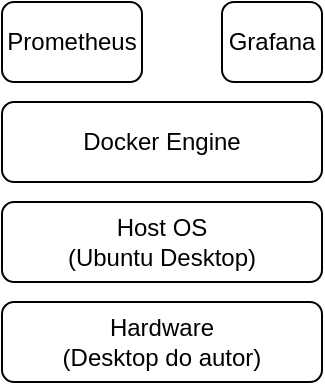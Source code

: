 <mxfile version="28.0.9">
  <diagram name="Page-1" id="qWtlDdQ_t1fBnjkW_Zxo">
    <mxGraphModel dx="786" dy="711" grid="1" gridSize="10" guides="1" tooltips="1" connect="1" arrows="1" fold="1" page="1" pageScale="1" pageWidth="827" pageHeight="1169" math="0" shadow="0">
      <root>
        <mxCell id="0" />
        <mxCell id="1" parent="0" />
        <mxCell id="is5yBYUkAZ2dMtjzCGNo-1" value="Hardware&lt;br&gt;(Desktop do autor)" style="rounded=1;whiteSpace=wrap;html=1;shadow=0;gradientDirection=south;glass=0;" parent="1" vertex="1">
          <mxGeometry x="200" y="400" width="160" height="40" as="geometry" />
        </mxCell>
        <mxCell id="is5yBYUkAZ2dMtjzCGNo-2" value="Host OS&lt;br&gt;&lt;div&gt;(Ubuntu Desktop)&lt;/div&gt;" style="rounded=1;whiteSpace=wrap;html=1;shadow=0;glass=0;" parent="1" vertex="1">
          <mxGeometry x="200" y="350" width="160" height="40" as="geometry" />
        </mxCell>
        <mxCell id="is5yBYUkAZ2dMtjzCGNo-3" value="Prometheus" style="rounded=1;whiteSpace=wrap;html=1;direction=south;shadow=0;glass=0;" parent="1" vertex="1">
          <mxGeometry x="200" y="250" width="70" height="40" as="geometry" />
        </mxCell>
        <mxCell id="is5yBYUkAZ2dMtjzCGNo-6" value="&lt;div&gt;Grafana&lt;/div&gt;" style="rounded=1;whiteSpace=wrap;html=1;direction=south;shadow=0;glass=0;" parent="1" vertex="1">
          <mxGeometry x="310" y="250" width="50" height="40" as="geometry" />
        </mxCell>
        <mxCell id="Qf3-FYTLfyepxTUIdwEo-1" value="Docker Engine" style="rounded=1;whiteSpace=wrap;html=1;shadow=0;gradientDirection=south;glass=0;" parent="1" vertex="1">
          <mxGeometry x="200" y="300" width="160" height="40" as="geometry" />
        </mxCell>
      </root>
    </mxGraphModel>
  </diagram>
</mxfile>
